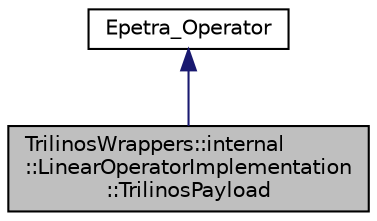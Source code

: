 digraph "TrilinosWrappers::internal::LinearOperatorImplementation::TrilinosPayload"
{
 // LATEX_PDF_SIZE
  edge [fontname="Helvetica",fontsize="10",labelfontname="Helvetica",labelfontsize="10"];
  node [fontname="Helvetica",fontsize="10",shape=record];
  Node1 [label="TrilinosWrappers::internal\l::LinearOperatorImplementation\l::TrilinosPayload",height=0.2,width=0.4,color="black", fillcolor="grey75", style="filled", fontcolor="black",tooltip=" "];
  Node2 -> Node1 [dir="back",color="midnightblue",fontsize="10",style="solid",fontname="Helvetica"];
  Node2 [label="Epetra_Operator",height=0.2,width=0.4,color="black", fillcolor="white", style="filled",URL="$classEpetra__Operator.html",tooltip=" "];
}
